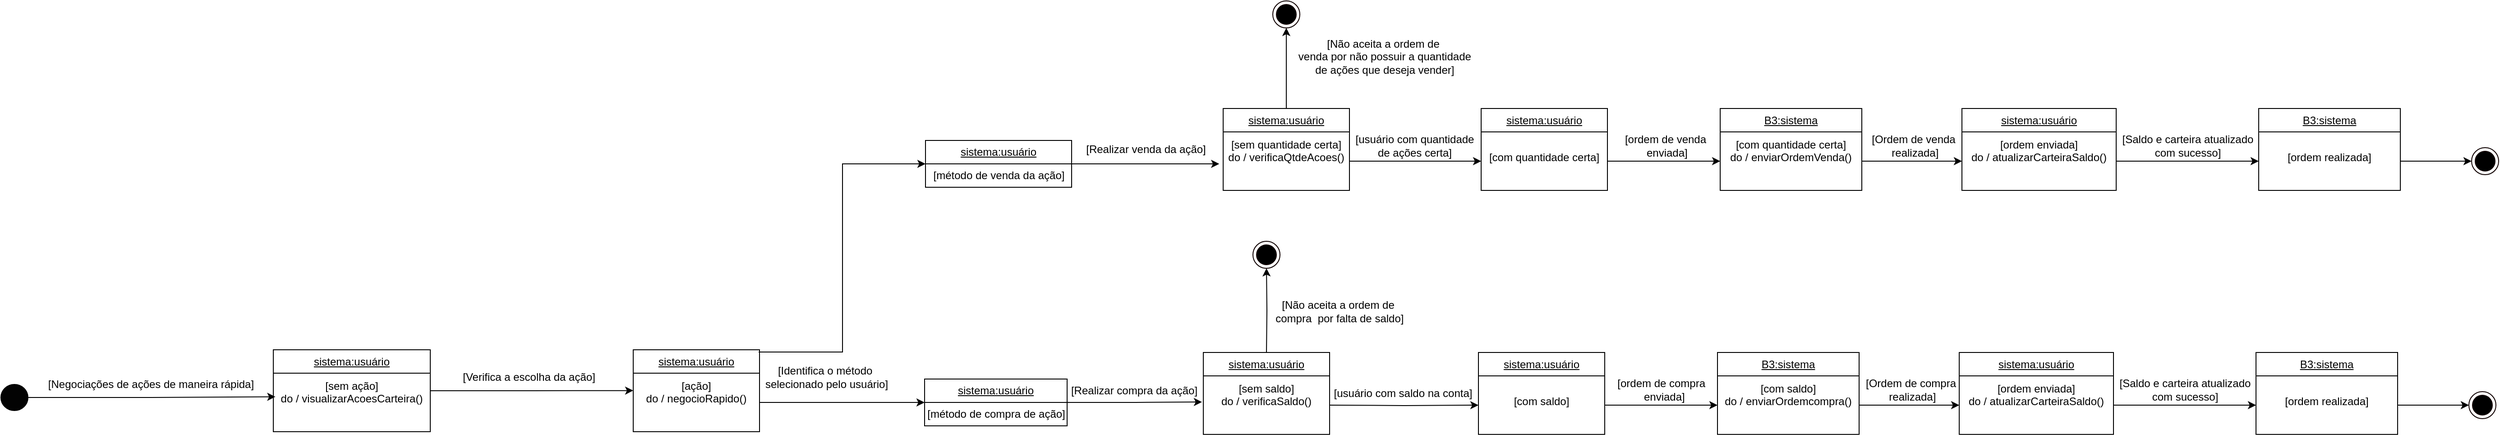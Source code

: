 <mxfile version="24.7.17">
  <diagram name="Página-1" id="W2V-sWz5U8O2HyzY880J">
    <mxGraphModel dx="1605" dy="2062" grid="0" gridSize="10" guides="1" tooltips="1" connect="1" arrows="1" fold="1" page="1" pageScale="1" pageWidth="827" pageHeight="1169" math="0" shadow="0">
      <root>
        <mxCell id="0" />
        <mxCell id="1" parent="0" />
        <mxCell id="QaqaOCqhqDvpENhzIfdQ-1" value="" style="verticalLabelPosition=bottom;verticalAlign=top;html=1;shape=mxgraph.flowchart.on-page_reference;fillColor=#030303;" vertex="1" parent="1">
          <mxGeometry x="158" y="320" width="30" height="29" as="geometry" />
        </mxCell>
        <mxCell id="QaqaOCqhqDvpENhzIfdQ-2" value="&lt;u&gt;sistema:usuário&lt;/u&gt;" style="swimlane;fontStyle=0;childLayout=stackLayout;horizontal=1;startSize=26;fillColor=none;horizontalStack=0;resizeParent=1;resizeParentMax=0;resizeLast=0;collapsible=1;marginBottom=0;whiteSpace=wrap;html=1;" vertex="1" parent="1">
          <mxGeometry x="460" y="281.5" width="174" height="91" as="geometry" />
        </mxCell>
        <mxCell id="QaqaOCqhqDvpENhzIfdQ-3" value="[sem ação]&lt;div&gt;do / visualizarAcoesCarteira&lt;span style=&quot;background-color: initial;&quot;&gt;()&lt;/span&gt;&lt;/div&gt;" style="text;strokeColor=none;fillColor=none;align=center;verticalAlign=top;spacingLeft=4;spacingRight=4;overflow=hidden;rotatable=0;points=[[0,0.5],[1,0.5]];portConstraint=eastwest;whiteSpace=wrap;html=1;" vertex="1" parent="QaqaOCqhqDvpENhzIfdQ-2">
          <mxGeometry y="26" width="174" height="65" as="geometry" />
        </mxCell>
        <mxCell id="QaqaOCqhqDvpENhzIfdQ-4" style="edgeStyle=orthogonalEdgeStyle;rounded=0;orthogonalLoop=1;jettySize=auto;html=1;entryX=0.013;entryY=0.403;entryDx=0;entryDy=0;entryPerimeter=0;" edge="1" parent="1" source="QaqaOCqhqDvpENhzIfdQ-1" target="QaqaOCqhqDvpENhzIfdQ-3">
          <mxGeometry relative="1" as="geometry" />
        </mxCell>
        <mxCell id="QaqaOCqhqDvpENhzIfdQ-5" value="[Negociações de ações de maneira rápida&lt;span style=&quot;background-color: initial;&quot;&gt;]&lt;/span&gt;" style="text;html=1;align=center;verticalAlign=middle;resizable=0;points=[];autosize=1;strokeColor=none;fillColor=none;" vertex="1" parent="1">
          <mxGeometry x="201" y="306.5" width="246" height="26" as="geometry" />
        </mxCell>
        <mxCell id="QaqaOCqhqDvpENhzIfdQ-147" style="edgeStyle=orthogonalEdgeStyle;rounded=0;orthogonalLoop=1;jettySize=auto;html=1;" edge="1" parent="1" source="QaqaOCqhqDvpENhzIfdQ-7">
          <mxGeometry relative="1" as="geometry">
            <mxPoint x="1508.655" y="75.0" as="targetPoint" />
          </mxGeometry>
        </mxCell>
        <mxCell id="QaqaOCqhqDvpENhzIfdQ-7" value="&lt;u&gt;sistema:usuário&lt;/u&gt;" style="swimlane;fontStyle=0;childLayout=stackLayout;horizontal=1;startSize=26;fillColor=none;horizontalStack=0;resizeParent=1;resizeParentMax=0;resizeLast=0;collapsible=1;marginBottom=0;whiteSpace=wrap;html=1;" vertex="1" parent="1">
          <mxGeometry x="1183" y="49" width="162" height="52" as="geometry" />
        </mxCell>
        <mxCell id="QaqaOCqhqDvpENhzIfdQ-38" value="[método de venda da ação]" style="text;html=1;align=center;verticalAlign=middle;resizable=0;points=[];autosize=1;strokeColor=none;fillColor=none;" vertex="1" parent="QaqaOCqhqDvpENhzIfdQ-7">
          <mxGeometry y="26" width="162" height="26" as="geometry" />
        </mxCell>
        <mxCell id="QaqaOCqhqDvpENhzIfdQ-30" value="&lt;u&gt;sistema:usuário&lt;/u&gt;" style="swimlane;fontStyle=0;childLayout=stackLayout;horizontal=1;startSize=26;fillColor=none;horizontalStack=0;resizeParent=1;resizeParentMax=0;resizeLast=0;collapsible=1;marginBottom=0;whiteSpace=wrap;html=1;" vertex="1" parent="1">
          <mxGeometry x="859" y="281.5" width="140" height="91" as="geometry" />
        </mxCell>
        <mxCell id="QaqaOCqhqDvpENhzIfdQ-31" value="&lt;div&gt;[ação]&lt;/div&gt;do / negocioRapido()" style="text;strokeColor=none;fillColor=none;align=center;verticalAlign=top;spacingLeft=4;spacingRight=4;overflow=hidden;rotatable=0;points=[[0,0.5],[1,0.5]];portConstraint=eastwest;whiteSpace=wrap;html=1;" vertex="1" parent="QaqaOCqhqDvpENhzIfdQ-30">
          <mxGeometry y="26" width="140" height="65" as="geometry" />
        </mxCell>
        <mxCell id="QaqaOCqhqDvpENhzIfdQ-32" style="edgeStyle=orthogonalEdgeStyle;rounded=0;orthogonalLoop=1;jettySize=auto;html=1;entryX=0;entryY=0.297;entryDx=0;entryDy=0;entryPerimeter=0;" edge="1" parent="1" source="QaqaOCqhqDvpENhzIfdQ-2" target="QaqaOCqhqDvpENhzIfdQ-31">
          <mxGeometry relative="1" as="geometry" />
        </mxCell>
        <mxCell id="QaqaOCqhqDvpENhzIfdQ-33" value="[Verifica a escolha&amp;nbsp;&lt;span style=&quot;background-color: initial;&quot;&gt;da&lt;/span&gt;&lt;span style=&quot;background-color: initial;&quot;&gt;&amp;nbsp;ação&lt;/span&gt;&lt;span style=&quot;background-color: initial;&quot;&gt;]&lt;/span&gt;" style="text;html=1;align=center;verticalAlign=middle;resizable=0;points=[];autosize=1;strokeColor=none;fillColor=none;" vertex="1" parent="1">
          <mxGeometry x="660" y="299" width="165" height="26" as="geometry" />
        </mxCell>
        <mxCell id="QaqaOCqhqDvpENhzIfdQ-36" value="[Identifica o método&amp;nbsp;&lt;div&gt;selecionado pelo usuário]&lt;/div&gt;" style="text;html=1;align=center;verticalAlign=middle;resizable=0;points=[];autosize=1;strokeColor=none;fillColor=none;" vertex="1" parent="1">
          <mxGeometry x="996" y="291.5" width="154" height="41" as="geometry" />
        </mxCell>
        <mxCell id="QaqaOCqhqDvpENhzIfdQ-76" style="edgeStyle=orthogonalEdgeStyle;rounded=0;orthogonalLoop=1;jettySize=auto;html=1;entryX=-0.011;entryY=0.446;entryDx=0;entryDy=0;entryPerimeter=0;" edge="1" parent="1" source="QaqaOCqhqDvpENhzIfdQ-43" target="QaqaOCqhqDvpENhzIfdQ-54">
          <mxGeometry relative="1" as="geometry">
            <mxPoint x="1484" y="340" as="targetPoint" />
          </mxGeometry>
        </mxCell>
        <mxCell id="QaqaOCqhqDvpENhzIfdQ-43" value="&lt;u&gt;sistema:usuário&lt;/u&gt;" style="swimlane;fontStyle=0;childLayout=stackLayout;horizontal=1;startSize=26;fillColor=none;horizontalStack=0;resizeParent=1;resizeParentMax=0;resizeLast=0;collapsible=1;marginBottom=0;whiteSpace=wrap;html=1;" vertex="1" parent="1">
          <mxGeometry x="1182" y="314" width="158" height="52" as="geometry" />
        </mxCell>
        <mxCell id="QaqaOCqhqDvpENhzIfdQ-44" value="[método de compra de ação]" style="text;html=1;align=center;verticalAlign=middle;resizable=0;points=[];autosize=1;strokeColor=none;fillColor=none;" vertex="1" parent="QaqaOCqhqDvpENhzIfdQ-43">
          <mxGeometry y="26" width="158" height="26" as="geometry" />
        </mxCell>
        <mxCell id="QaqaOCqhqDvpENhzIfdQ-46" style="edgeStyle=orthogonalEdgeStyle;rounded=0;orthogonalLoop=1;jettySize=auto;html=1;entryX=0;entryY=0.5;entryDx=0;entryDy=0;" edge="1" parent="1" source="QaqaOCqhqDvpENhzIfdQ-31" target="QaqaOCqhqDvpENhzIfdQ-43">
          <mxGeometry relative="1" as="geometry" />
        </mxCell>
        <mxCell id="QaqaOCqhqDvpENhzIfdQ-52" style="edgeStyle=orthogonalEdgeStyle;rounded=0;orthogonalLoop=1;jettySize=auto;html=1;entryX=0.5;entryY=1;entryDx=0;entryDy=0;" edge="1" parent="1" target="QaqaOCqhqDvpENhzIfdQ-55">
          <mxGeometry relative="1" as="geometry">
            <mxPoint x="1561" y="284.5" as="sourcePoint" />
          </mxGeometry>
        </mxCell>
        <mxCell id="QaqaOCqhqDvpENhzIfdQ-53" value="&lt;u&gt;sistema:usuário&lt;/u&gt;" style="swimlane;fontStyle=0;childLayout=stackLayout;horizontal=1;startSize=26;fillColor=none;horizontalStack=0;resizeParent=1;resizeParentMax=0;resizeLast=0;collapsible=1;marginBottom=0;whiteSpace=wrap;html=1;" vertex="1" parent="1">
          <mxGeometry x="1491" y="284.5" width="140" height="91" as="geometry" />
        </mxCell>
        <mxCell id="QaqaOCqhqDvpENhzIfdQ-54" value="[sem saldo]&lt;div&gt;do / verificaSaldo()&lt;/div&gt;" style="text;strokeColor=none;fillColor=none;align=center;verticalAlign=top;spacingLeft=4;spacingRight=4;overflow=hidden;rotatable=0;points=[[0,0.5],[1,0.5]];portConstraint=eastwest;whiteSpace=wrap;html=1;" vertex="1" parent="QaqaOCqhqDvpENhzIfdQ-53">
          <mxGeometry y="26" width="140" height="65" as="geometry" />
        </mxCell>
        <mxCell id="QaqaOCqhqDvpENhzIfdQ-55" value="" style="ellipse;html=1;shape=endState;fillColor=#000000;strokeColor=#0F0000;" vertex="1" parent="1">
          <mxGeometry x="1546" y="161" width="30" height="30" as="geometry" />
        </mxCell>
        <mxCell id="QaqaOCqhqDvpENhzIfdQ-56" value="[Não aceita a ordem de&lt;div&gt;&amp;nbsp;compra&amp;nbsp;&amp;nbsp;&lt;span style=&quot;background-color: initial;&quot;&gt;por falta de saldo&lt;/span&gt;&lt;span style=&quot;background-color: initial;&quot;&gt;]&lt;/span&gt;&lt;/div&gt;" style="text;html=1;align=center;verticalAlign=middle;resizable=0;points=[];autosize=1;strokeColor=none;fillColor=none;" vertex="1" parent="1">
          <mxGeometry x="1558" y="218" width="163" height="41" as="geometry" />
        </mxCell>
        <mxCell id="QaqaOCqhqDvpENhzIfdQ-57" value="&lt;u&gt;sistema:usuário&lt;/u&gt;" style="swimlane;fontStyle=0;childLayout=stackLayout;horizontal=1;startSize=26;fillColor=none;horizontalStack=0;resizeParent=1;resizeParentMax=0;resizeLast=0;collapsible=1;marginBottom=0;whiteSpace=wrap;html=1;" vertex="1" parent="1">
          <mxGeometry x="1796" y="284.5" width="140" height="91" as="geometry" />
        </mxCell>
        <mxCell id="QaqaOCqhqDvpENhzIfdQ-58" value="&lt;div&gt;&lt;br&gt;&lt;/div&gt;[com saldo]" style="text;strokeColor=none;fillColor=none;align=center;verticalAlign=top;spacingLeft=4;spacingRight=4;overflow=hidden;rotatable=0;points=[[0,0.5],[1,0.5]];portConstraint=eastwest;whiteSpace=wrap;html=1;" vertex="1" parent="QaqaOCqhqDvpENhzIfdQ-57">
          <mxGeometry y="26" width="140" height="65" as="geometry" />
        </mxCell>
        <mxCell id="QaqaOCqhqDvpENhzIfdQ-59" style="edgeStyle=orthogonalEdgeStyle;rounded=0;orthogonalLoop=1;jettySize=auto;html=1;entryX=0;entryY=0.5;entryDx=0;entryDy=0;" edge="1" parent="1" target="QaqaOCqhqDvpENhzIfdQ-58">
          <mxGeometry relative="1" as="geometry">
            <mxPoint x="1631" y="343" as="sourcePoint" />
          </mxGeometry>
        </mxCell>
        <mxCell id="QaqaOCqhqDvpENhzIfdQ-60" value="&lt;u&gt;B3:sistema&lt;/u&gt;" style="swimlane;fontStyle=0;childLayout=stackLayout;horizontal=1;startSize=26;fillColor=none;horizontalStack=0;resizeParent=1;resizeParentMax=0;resizeLast=0;collapsible=1;marginBottom=0;whiteSpace=wrap;html=1;" vertex="1" parent="1">
          <mxGeometry x="2061" y="284.5" width="157" height="91" as="geometry" />
        </mxCell>
        <mxCell id="QaqaOCqhqDvpENhzIfdQ-61" value="[com saldo]&lt;div&gt;do / enviarOrdem&lt;span style=&quot;background-color: initial;&quot;&gt;compra()&lt;/span&gt;&lt;/div&gt;" style="text;strokeColor=none;fillColor=none;align=center;verticalAlign=top;spacingLeft=4;spacingRight=4;overflow=hidden;rotatable=0;points=[[0,0.5],[1,0.5]];portConstraint=eastwest;whiteSpace=wrap;html=1;" vertex="1" parent="QaqaOCqhqDvpENhzIfdQ-60">
          <mxGeometry y="26" width="157" height="65" as="geometry" />
        </mxCell>
        <mxCell id="QaqaOCqhqDvpENhzIfdQ-62" style="edgeStyle=orthogonalEdgeStyle;rounded=0;orthogonalLoop=1;jettySize=auto;html=1;entryX=0;entryY=0.5;entryDx=0;entryDy=0;" edge="1" parent="1" source="QaqaOCqhqDvpENhzIfdQ-58" target="QaqaOCqhqDvpENhzIfdQ-61">
          <mxGeometry relative="1" as="geometry" />
        </mxCell>
        <mxCell id="QaqaOCqhqDvpENhzIfdQ-63" value="[ordem de compra&amp;nbsp;&lt;div&gt;&amp;nbsp;enviada]&lt;/div&gt;" style="text;html=1;align=center;verticalAlign=middle;resizable=0;points=[];autosize=1;strokeColor=none;fillColor=none;" vertex="1" parent="1">
          <mxGeometry x="1940" y="305" width="119" height="41" as="geometry" />
        </mxCell>
        <mxCell id="QaqaOCqhqDvpENhzIfdQ-64" value="&lt;u&gt;sistema:usuário&lt;/u&gt;" style="swimlane;fontStyle=0;childLayout=stackLayout;horizontal=1;startSize=26;fillColor=none;horizontalStack=0;resizeParent=1;resizeParentMax=0;resizeLast=0;collapsible=1;marginBottom=0;whiteSpace=wrap;html=1;" vertex="1" parent="1">
          <mxGeometry x="2329" y="284.5" width="171" height="91" as="geometry" />
        </mxCell>
        <mxCell id="QaqaOCqhqDvpENhzIfdQ-65" value="[ordem enviada]&lt;div&gt;do / atualizarCarteiraSaldo()&lt;/div&gt;" style="text;strokeColor=none;fillColor=none;align=center;verticalAlign=top;spacingLeft=4;spacingRight=4;overflow=hidden;rotatable=0;points=[[0,0.5],[1,0.5]];portConstraint=eastwest;whiteSpace=wrap;html=1;" vertex="1" parent="QaqaOCqhqDvpENhzIfdQ-64">
          <mxGeometry y="26" width="171" height="65" as="geometry" />
        </mxCell>
        <mxCell id="QaqaOCqhqDvpENhzIfdQ-66" style="edgeStyle=orthogonalEdgeStyle;rounded=0;orthogonalLoop=1;jettySize=auto;html=1;entryX=0;entryY=0.5;entryDx=0;entryDy=0;" edge="1" parent="1" source="QaqaOCqhqDvpENhzIfdQ-61" target="QaqaOCqhqDvpENhzIfdQ-65">
          <mxGeometry relative="1" as="geometry">
            <mxPoint x="2286.966" y="343" as="targetPoint" />
          </mxGeometry>
        </mxCell>
        <mxCell id="QaqaOCqhqDvpENhzIfdQ-67" value="[Ordem de compra&lt;div&gt;&amp;nbsp;realizada]&lt;/div&gt;" style="text;html=1;align=center;verticalAlign=middle;resizable=0;points=[];autosize=1;strokeColor=none;fillColor=none;" vertex="1" parent="1">
          <mxGeometry x="2216" y="305" width="118" height="41" as="geometry" />
        </mxCell>
        <mxCell id="QaqaOCqhqDvpENhzIfdQ-68" value="&lt;u&gt;B3:sistema&lt;/u&gt;" style="swimlane;fontStyle=0;childLayout=stackLayout;horizontal=1;startSize=26;fillColor=none;horizontalStack=0;resizeParent=1;resizeParentMax=0;resizeLast=0;collapsible=1;marginBottom=0;whiteSpace=wrap;html=1;" vertex="1" parent="1">
          <mxGeometry x="2658" y="284.5" width="157" height="91" as="geometry" />
        </mxCell>
        <mxCell id="QaqaOCqhqDvpENhzIfdQ-69" value="&lt;div&gt;&lt;br&gt;&lt;/div&gt;[ordem realizada]" style="text;strokeColor=none;fillColor=none;align=center;verticalAlign=top;spacingLeft=4;spacingRight=4;overflow=hidden;rotatable=0;points=[[0,0.5],[1,0.5]];portConstraint=eastwest;whiteSpace=wrap;html=1;" vertex="1" parent="QaqaOCqhqDvpENhzIfdQ-68">
          <mxGeometry y="26" width="157" height="65" as="geometry" />
        </mxCell>
        <mxCell id="QaqaOCqhqDvpENhzIfdQ-70" style="edgeStyle=orthogonalEdgeStyle;rounded=0;orthogonalLoop=1;jettySize=auto;html=1;entryX=0;entryY=0.5;entryDx=0;entryDy=0;" edge="1" parent="1" source="QaqaOCqhqDvpENhzIfdQ-65" target="QaqaOCqhqDvpENhzIfdQ-69">
          <mxGeometry relative="1" as="geometry">
            <mxPoint x="2554.966" y="343" as="targetPoint" />
          </mxGeometry>
        </mxCell>
        <mxCell id="QaqaOCqhqDvpENhzIfdQ-71" value="[Saldo e carteira atualizado&lt;div&gt;com sucesso]&lt;/div&gt;" style="text;html=1;align=center;verticalAlign=middle;resizable=0;points=[];autosize=1;strokeColor=none;fillColor=none;" vertex="1" parent="1">
          <mxGeometry x="2497" y="305" width="163" height="41" as="geometry" />
        </mxCell>
        <mxCell id="QaqaOCqhqDvpENhzIfdQ-72" value="" style="ellipse;html=1;shape=endState;fillColor=#000000;strokeColor=#0F0000;" vertex="1" parent="1">
          <mxGeometry x="2894" y="328" width="30" height="30" as="geometry" />
        </mxCell>
        <mxCell id="QaqaOCqhqDvpENhzIfdQ-73" style="edgeStyle=orthogonalEdgeStyle;rounded=0;orthogonalLoop=1;jettySize=auto;html=1;entryX=0;entryY=0.5;entryDx=0;entryDy=0;" edge="1" parent="1" source="QaqaOCqhqDvpENhzIfdQ-69" target="QaqaOCqhqDvpENhzIfdQ-72">
          <mxGeometry relative="1" as="geometry">
            <mxPoint x="2889" y="343.0" as="targetPoint" />
          </mxGeometry>
        </mxCell>
        <mxCell id="QaqaOCqhqDvpENhzIfdQ-74" value="[usuário com saldo na conta&lt;span style=&quot;background-color: initial;&quot;&gt;]&lt;/span&gt;" style="text;html=1;align=center;verticalAlign=middle;resizable=0;points=[];autosize=1;strokeColor=none;fillColor=none;" vertex="1" parent="1">
          <mxGeometry x="1626" y="317" width="171" height="26" as="geometry" />
        </mxCell>
        <mxCell id="QaqaOCqhqDvpENhzIfdQ-77" value="[Realizar compra da ação]" style="text;html=1;align=center;verticalAlign=middle;resizable=0;points=[];autosize=1;strokeColor=none;fillColor=none;" vertex="1" parent="1">
          <mxGeometry x="1335" y="314" width="158" height="26" as="geometry" />
        </mxCell>
        <mxCell id="QaqaOCqhqDvpENhzIfdQ-101" style="edgeStyle=orthogonalEdgeStyle;rounded=0;orthogonalLoop=1;jettySize=auto;html=1;entryX=0;entryY=0.5;entryDx=0;entryDy=0;" edge="1" parent="1" target="QaqaOCqhqDvpENhzIfdQ-7">
          <mxGeometry relative="1" as="geometry">
            <mxPoint x="998" y="284" as="sourcePoint" />
            <Array as="points">
              <mxPoint x="1091" y="284" />
              <mxPoint x="1091" y="75" />
            </Array>
          </mxGeometry>
        </mxCell>
        <mxCell id="QaqaOCqhqDvpENhzIfdQ-123" style="edgeStyle=orthogonalEdgeStyle;rounded=0;orthogonalLoop=1;jettySize=auto;html=1;entryX=0.5;entryY=1;entryDx=0;entryDy=0;" edge="1" parent="1" source="QaqaOCqhqDvpENhzIfdQ-124" target="QaqaOCqhqDvpENhzIfdQ-126">
          <mxGeometry relative="1" as="geometry" />
        </mxCell>
        <mxCell id="QaqaOCqhqDvpENhzIfdQ-124" value="&lt;u&gt;sistema:usuário&lt;/u&gt;" style="swimlane;fontStyle=0;childLayout=stackLayout;horizontal=1;startSize=26;fillColor=none;horizontalStack=0;resizeParent=1;resizeParentMax=0;resizeLast=0;collapsible=1;marginBottom=0;whiteSpace=wrap;html=1;" vertex="1" parent="1">
          <mxGeometry x="1513" y="13.5" width="140" height="91" as="geometry" />
        </mxCell>
        <mxCell id="QaqaOCqhqDvpENhzIfdQ-125" value="[sem quantidade certa]&lt;div&gt;do / verificaQtdeAcoes()&lt;/div&gt;" style="text;strokeColor=none;fillColor=none;align=center;verticalAlign=top;spacingLeft=4;spacingRight=4;overflow=hidden;rotatable=0;points=[[0,0.5],[1,0.5]];portConstraint=eastwest;whiteSpace=wrap;html=1;" vertex="1" parent="QaqaOCqhqDvpENhzIfdQ-124">
          <mxGeometry y="26" width="140" height="65" as="geometry" />
        </mxCell>
        <mxCell id="QaqaOCqhqDvpENhzIfdQ-126" value="" style="ellipse;html=1;shape=endState;fillColor=#000000;strokeColor=#0F0000;" vertex="1" parent="1">
          <mxGeometry x="1568" y="-106" width="30" height="30" as="geometry" />
        </mxCell>
        <mxCell id="QaqaOCqhqDvpENhzIfdQ-127" value="[Não aceita a ordem de&lt;div&gt;&amp;nbsp;venda&amp;nbsp;&lt;span style=&quot;background-color: initial;&quot;&gt;por não possuir a quantidade&lt;/span&gt;&lt;/div&gt;&lt;div&gt;&lt;span style=&quot;background-color: initial;&quot;&gt;&amp;nbsp;de ações que deseja vender]&lt;/span&gt;&lt;/div&gt;" style="text;html=1;align=center;verticalAlign=middle;resizable=0;points=[];autosize=1;strokeColor=none;fillColor=none;" vertex="1" parent="1">
          <mxGeometry x="1583" y="-72" width="213" height="55" as="geometry" />
        </mxCell>
        <mxCell id="QaqaOCqhqDvpENhzIfdQ-128" value="&lt;u&gt;sistema:usuário&lt;/u&gt;" style="swimlane;fontStyle=0;childLayout=stackLayout;horizontal=1;startSize=26;fillColor=none;horizontalStack=0;resizeParent=1;resizeParentMax=0;resizeLast=0;collapsible=1;marginBottom=0;whiteSpace=wrap;html=1;" vertex="1" parent="1">
          <mxGeometry x="1799" y="13.5" width="140" height="91" as="geometry" />
        </mxCell>
        <mxCell id="QaqaOCqhqDvpENhzIfdQ-129" value="&lt;div&gt;&lt;br&gt;&lt;/div&gt;[com quantidade certa]" style="text;strokeColor=none;fillColor=none;align=center;verticalAlign=top;spacingLeft=4;spacingRight=4;overflow=hidden;rotatable=0;points=[[0,0.5],[1,0.5]];portConstraint=eastwest;whiteSpace=wrap;html=1;" vertex="1" parent="QaqaOCqhqDvpENhzIfdQ-128">
          <mxGeometry y="26" width="140" height="65" as="geometry" />
        </mxCell>
        <mxCell id="QaqaOCqhqDvpENhzIfdQ-130" style="edgeStyle=orthogonalEdgeStyle;rounded=0;orthogonalLoop=1;jettySize=auto;html=1;entryX=0;entryY=0.5;entryDx=0;entryDy=0;" edge="1" parent="1" source="QaqaOCqhqDvpENhzIfdQ-125" target="QaqaOCqhqDvpENhzIfdQ-129">
          <mxGeometry relative="1" as="geometry" />
        </mxCell>
        <mxCell id="QaqaOCqhqDvpENhzIfdQ-131" value="&lt;u&gt;B3:sistema&lt;/u&gt;" style="swimlane;fontStyle=0;childLayout=stackLayout;horizontal=1;startSize=26;fillColor=none;horizontalStack=0;resizeParent=1;resizeParentMax=0;resizeLast=0;collapsible=1;marginBottom=0;whiteSpace=wrap;html=1;" vertex="1" parent="1">
          <mxGeometry x="2064" y="13.5" width="157" height="91" as="geometry" />
        </mxCell>
        <mxCell id="QaqaOCqhqDvpENhzIfdQ-132" value="[com quantidade certa]&lt;div&gt;do / enviarOrdem&lt;span style=&quot;background-color: initial;&quot;&gt;Venda()&lt;/span&gt;&lt;/div&gt;" style="text;strokeColor=none;fillColor=none;align=center;verticalAlign=top;spacingLeft=4;spacingRight=4;overflow=hidden;rotatable=0;points=[[0,0.5],[1,0.5]];portConstraint=eastwest;whiteSpace=wrap;html=1;" vertex="1" parent="QaqaOCqhqDvpENhzIfdQ-131">
          <mxGeometry y="26" width="157" height="65" as="geometry" />
        </mxCell>
        <mxCell id="QaqaOCqhqDvpENhzIfdQ-133" style="edgeStyle=orthogonalEdgeStyle;rounded=0;orthogonalLoop=1;jettySize=auto;html=1;entryX=0;entryY=0.5;entryDx=0;entryDy=0;" edge="1" parent="1" source="QaqaOCqhqDvpENhzIfdQ-129" target="QaqaOCqhqDvpENhzIfdQ-132">
          <mxGeometry relative="1" as="geometry" />
        </mxCell>
        <mxCell id="QaqaOCqhqDvpENhzIfdQ-134" value="[ordem de venda&lt;div&gt;&amp;nbsp;enviada]&lt;/div&gt;" style="text;html=1;align=center;verticalAlign=middle;resizable=0;points=[];autosize=1;strokeColor=none;fillColor=none;" vertex="1" parent="1">
          <mxGeometry x="1949" y="34" width="108" height="41" as="geometry" />
        </mxCell>
        <mxCell id="QaqaOCqhqDvpENhzIfdQ-135" value="&lt;u&gt;sistema:usuário&lt;/u&gt;" style="swimlane;fontStyle=0;childLayout=stackLayout;horizontal=1;startSize=26;fillColor=none;horizontalStack=0;resizeParent=1;resizeParentMax=0;resizeLast=0;collapsible=1;marginBottom=0;whiteSpace=wrap;html=1;" vertex="1" parent="1">
          <mxGeometry x="2332" y="13.5" width="171" height="91" as="geometry" />
        </mxCell>
        <mxCell id="QaqaOCqhqDvpENhzIfdQ-136" value="[ordem enviada]&lt;div&gt;do / atualizarCarteiraSaldo()&lt;/div&gt;" style="text;strokeColor=none;fillColor=none;align=center;verticalAlign=top;spacingLeft=4;spacingRight=4;overflow=hidden;rotatable=0;points=[[0,0.5],[1,0.5]];portConstraint=eastwest;whiteSpace=wrap;html=1;" vertex="1" parent="QaqaOCqhqDvpENhzIfdQ-135">
          <mxGeometry y="26" width="171" height="65" as="geometry" />
        </mxCell>
        <mxCell id="QaqaOCqhqDvpENhzIfdQ-137" style="edgeStyle=orthogonalEdgeStyle;rounded=0;orthogonalLoop=1;jettySize=auto;html=1;entryX=0;entryY=0.5;entryDx=0;entryDy=0;" edge="1" parent="1" source="QaqaOCqhqDvpENhzIfdQ-132" target="QaqaOCqhqDvpENhzIfdQ-136">
          <mxGeometry relative="1" as="geometry">
            <mxPoint x="2289.966" y="72" as="targetPoint" />
          </mxGeometry>
        </mxCell>
        <mxCell id="QaqaOCqhqDvpENhzIfdQ-138" value="[Ordem de venda&lt;div&gt;&amp;nbsp;realizada]&lt;/div&gt;" style="text;html=1;align=center;verticalAlign=middle;resizable=0;points=[];autosize=1;strokeColor=none;fillColor=none;" vertex="1" parent="1">
          <mxGeometry x="2222" y="34" width="111" height="41" as="geometry" />
        </mxCell>
        <mxCell id="QaqaOCqhqDvpENhzIfdQ-139" value="&lt;u&gt;B3:sistema&lt;/u&gt;" style="swimlane;fontStyle=0;childLayout=stackLayout;horizontal=1;startSize=26;fillColor=none;horizontalStack=0;resizeParent=1;resizeParentMax=0;resizeLast=0;collapsible=1;marginBottom=0;whiteSpace=wrap;html=1;" vertex="1" parent="1">
          <mxGeometry x="2661" y="13.5" width="157" height="91" as="geometry" />
        </mxCell>
        <mxCell id="QaqaOCqhqDvpENhzIfdQ-140" value="&lt;div&gt;&lt;br&gt;&lt;/div&gt;[ordem realizada]" style="text;strokeColor=none;fillColor=none;align=center;verticalAlign=top;spacingLeft=4;spacingRight=4;overflow=hidden;rotatable=0;points=[[0,0.5],[1,0.5]];portConstraint=eastwest;whiteSpace=wrap;html=1;" vertex="1" parent="QaqaOCqhqDvpENhzIfdQ-139">
          <mxGeometry y="26" width="157" height="65" as="geometry" />
        </mxCell>
        <mxCell id="QaqaOCqhqDvpENhzIfdQ-141" style="edgeStyle=orthogonalEdgeStyle;rounded=0;orthogonalLoop=1;jettySize=auto;html=1;entryX=0;entryY=0.5;entryDx=0;entryDy=0;" edge="1" parent="1" source="QaqaOCqhqDvpENhzIfdQ-136" target="QaqaOCqhqDvpENhzIfdQ-140">
          <mxGeometry relative="1" as="geometry">
            <mxPoint x="2557.966" y="72" as="targetPoint" />
          </mxGeometry>
        </mxCell>
        <mxCell id="QaqaOCqhqDvpENhzIfdQ-142" value="[Saldo e carteira atualizado&lt;div&gt;com sucesso]&lt;/div&gt;" style="text;html=1;align=center;verticalAlign=middle;resizable=0;points=[];autosize=1;strokeColor=none;fillColor=none;" vertex="1" parent="1">
          <mxGeometry x="2500" y="34" width="163" height="41" as="geometry" />
        </mxCell>
        <mxCell id="QaqaOCqhqDvpENhzIfdQ-143" value="" style="ellipse;html=1;shape=endState;fillColor=#000000;strokeColor=#0F0000;" vertex="1" parent="1">
          <mxGeometry x="2897" y="57" width="30" height="30" as="geometry" />
        </mxCell>
        <mxCell id="QaqaOCqhqDvpENhzIfdQ-144" style="edgeStyle=orthogonalEdgeStyle;rounded=0;orthogonalLoop=1;jettySize=auto;html=1;entryX=0;entryY=0.5;entryDx=0;entryDy=0;" edge="1" parent="1" source="QaqaOCqhqDvpENhzIfdQ-140" target="QaqaOCqhqDvpENhzIfdQ-143">
          <mxGeometry relative="1" as="geometry">
            <mxPoint x="2892" y="72.0" as="targetPoint" />
          </mxGeometry>
        </mxCell>
        <mxCell id="QaqaOCqhqDvpENhzIfdQ-145" value="[usuário com quantidade&lt;div&gt;&lt;span style=&quot;background-color: initial;&quot;&gt;de ações certa]&lt;/span&gt;&lt;/div&gt;" style="text;html=1;align=center;verticalAlign=middle;resizable=0;points=[];autosize=1;strokeColor=none;fillColor=none;" vertex="1" parent="1">
          <mxGeometry x="1650" y="34" width="149" height="41" as="geometry" />
        </mxCell>
        <mxCell id="QaqaOCqhqDvpENhzIfdQ-146" value="[Realizar venda da ação]" style="text;html=1;align=center;verticalAlign=middle;resizable=0;points=[];autosize=1;strokeColor=none;fillColor=none;" vertex="1" parent="1">
          <mxGeometry x="1351" y="46" width="151" height="26" as="geometry" />
        </mxCell>
      </root>
    </mxGraphModel>
  </diagram>
</mxfile>
